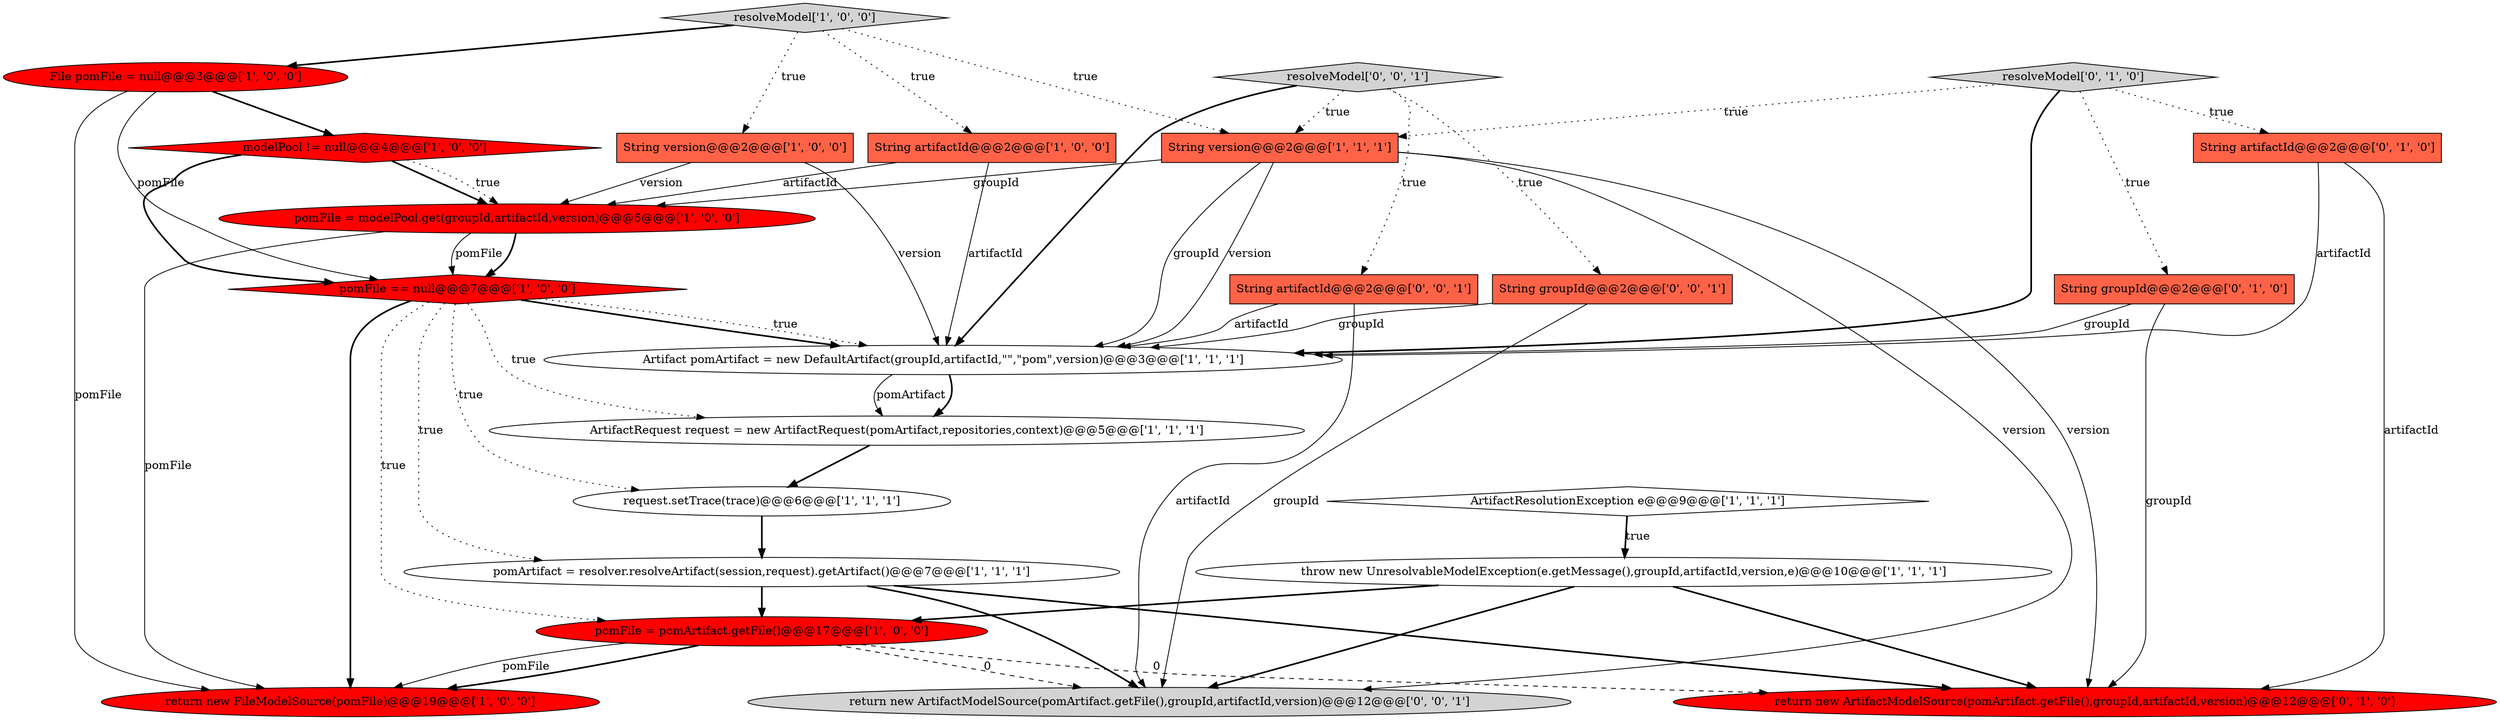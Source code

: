 digraph {
18 [style = filled, label = "String artifactId@@@2@@@['0', '1', '0']", fillcolor = tomato, shape = box image = "AAA0AAABBB2BBB"];
0 [style = filled, label = "pomArtifact = resolver.resolveArtifact(session,request).getArtifact()@@@7@@@['1', '1', '1']", fillcolor = white, shape = ellipse image = "AAA0AAABBB1BBB"];
4 [style = filled, label = "pomFile == null@@@7@@@['1', '0', '0']", fillcolor = red, shape = diamond image = "AAA1AAABBB1BBB"];
7 [style = filled, label = "ArtifactResolutionException e@@@9@@@['1', '1', '1']", fillcolor = white, shape = diamond image = "AAA0AAABBB1BBB"];
21 [style = filled, label = "return new ArtifactModelSource(pomArtifact.getFile(),groupId,artifactId,version)@@@12@@@['0', '0', '1']", fillcolor = lightgray, shape = ellipse image = "AAA0AAABBB3BBB"];
9 [style = filled, label = "ArtifactRequest request = new ArtifactRequest(pomArtifact,repositories,context)@@@5@@@['1', '1', '1']", fillcolor = white, shape = ellipse image = "AAA0AAABBB1BBB"];
23 [style = filled, label = "resolveModel['0', '0', '1']", fillcolor = lightgray, shape = diamond image = "AAA0AAABBB3BBB"];
6 [style = filled, label = "String version@@@2@@@['1', '0', '0']", fillcolor = tomato, shape = box image = "AAA0AAABBB1BBB"];
8 [style = filled, label = "return new FileModelSource(pomFile)@@@19@@@['1', '0', '0']", fillcolor = red, shape = ellipse image = "AAA1AAABBB1BBB"];
15 [style = filled, label = "resolveModel['1', '0', '0']", fillcolor = lightgray, shape = diamond image = "AAA0AAABBB1BBB"];
3 [style = filled, label = "String artifactId@@@2@@@['1', '0', '0']", fillcolor = tomato, shape = box image = "AAA0AAABBB1BBB"];
12 [style = filled, label = "modelPool != null@@@4@@@['1', '0', '0']", fillcolor = red, shape = diamond image = "AAA1AAABBB1BBB"];
19 [style = filled, label = "return new ArtifactModelSource(pomArtifact.getFile(),groupId,artifactId,version)@@@12@@@['0', '1', '0']", fillcolor = red, shape = ellipse image = "AAA1AAABBB2BBB"];
13 [style = filled, label = "String version@@@2@@@['1', '1', '1']", fillcolor = tomato, shape = box image = "AAA0AAABBB1BBB"];
17 [style = filled, label = "String groupId@@@2@@@['0', '1', '0']", fillcolor = tomato, shape = box image = "AAA0AAABBB2BBB"];
10 [style = filled, label = "throw new UnresolvableModelException(e.getMessage(),groupId,artifactId,version,e)@@@10@@@['1', '1', '1']", fillcolor = white, shape = ellipse image = "AAA0AAABBB1BBB"];
5 [style = filled, label = "request.setTrace(trace)@@@6@@@['1', '1', '1']", fillcolor = white, shape = ellipse image = "AAA0AAABBB1BBB"];
16 [style = filled, label = "resolveModel['0', '1', '0']", fillcolor = lightgray, shape = diamond image = "AAA0AAABBB2BBB"];
11 [style = filled, label = "pomFile = modelPool.get(groupId,artifactId,version)@@@5@@@['1', '0', '0']", fillcolor = red, shape = ellipse image = "AAA1AAABBB1BBB"];
2 [style = filled, label = "Artifact pomArtifact = new DefaultArtifact(groupId,artifactId,\"\",\"pom\",version)@@@3@@@['1', '1', '1']", fillcolor = white, shape = ellipse image = "AAA0AAABBB1BBB"];
20 [style = filled, label = "String groupId@@@2@@@['0', '0', '1']", fillcolor = tomato, shape = box image = "AAA0AAABBB3BBB"];
14 [style = filled, label = "File pomFile = null@@@3@@@['1', '0', '0']", fillcolor = red, shape = ellipse image = "AAA1AAABBB1BBB"];
22 [style = filled, label = "String artifactId@@@2@@@['0', '0', '1']", fillcolor = tomato, shape = box image = "AAA0AAABBB3BBB"];
1 [style = filled, label = "pomFile = pomArtifact.getFile()@@@17@@@['1', '0', '0']", fillcolor = red, shape = ellipse image = "AAA1AAABBB1BBB"];
3->11 [style = solid, label="artifactId"];
4->5 [style = dotted, label="true"];
1->8 [style = bold, label=""];
7->10 [style = dotted, label="true"];
13->11 [style = solid, label="groupId"];
15->14 [style = bold, label=""];
16->13 [style = dotted, label="true"];
23->22 [style = dotted, label="true"];
4->1 [style = dotted, label="true"];
7->10 [style = bold, label=""];
0->19 [style = bold, label=""];
10->19 [style = bold, label=""];
4->0 [style = dotted, label="true"];
11->4 [style = bold, label=""];
3->2 [style = solid, label="artifactId"];
12->11 [style = bold, label=""];
16->17 [style = dotted, label="true"];
1->19 [style = dashed, label="0"];
13->2 [style = solid, label="version"];
1->21 [style = dashed, label="0"];
0->21 [style = bold, label=""];
4->2 [style = bold, label=""];
13->21 [style = solid, label="version"];
2->9 [style = bold, label=""];
10->21 [style = bold, label=""];
16->2 [style = bold, label=""];
20->2 [style = solid, label="groupId"];
1->8 [style = solid, label="pomFile"];
11->4 [style = solid, label="pomFile"];
22->21 [style = solid, label="artifactId"];
15->13 [style = dotted, label="true"];
12->11 [style = dotted, label="true"];
15->3 [style = dotted, label="true"];
13->19 [style = solid, label="version"];
23->20 [style = dotted, label="true"];
6->11 [style = solid, label="version"];
17->2 [style = solid, label="groupId"];
22->2 [style = solid, label="artifactId"];
11->8 [style = solid, label="pomFile"];
12->4 [style = bold, label=""];
5->0 [style = bold, label=""];
0->1 [style = bold, label=""];
15->6 [style = dotted, label="true"];
14->12 [style = bold, label=""];
23->13 [style = dotted, label="true"];
9->5 [style = bold, label=""];
20->21 [style = solid, label="groupId"];
4->8 [style = bold, label=""];
2->9 [style = solid, label="pomArtifact"];
23->2 [style = bold, label=""];
14->8 [style = solid, label="pomFile"];
4->9 [style = dotted, label="true"];
10->1 [style = bold, label=""];
18->19 [style = solid, label="artifactId"];
6->2 [style = solid, label="version"];
4->2 [style = dotted, label="true"];
13->2 [style = solid, label="groupId"];
18->2 [style = solid, label="artifactId"];
14->4 [style = solid, label="pomFile"];
17->19 [style = solid, label="groupId"];
16->18 [style = dotted, label="true"];
}
